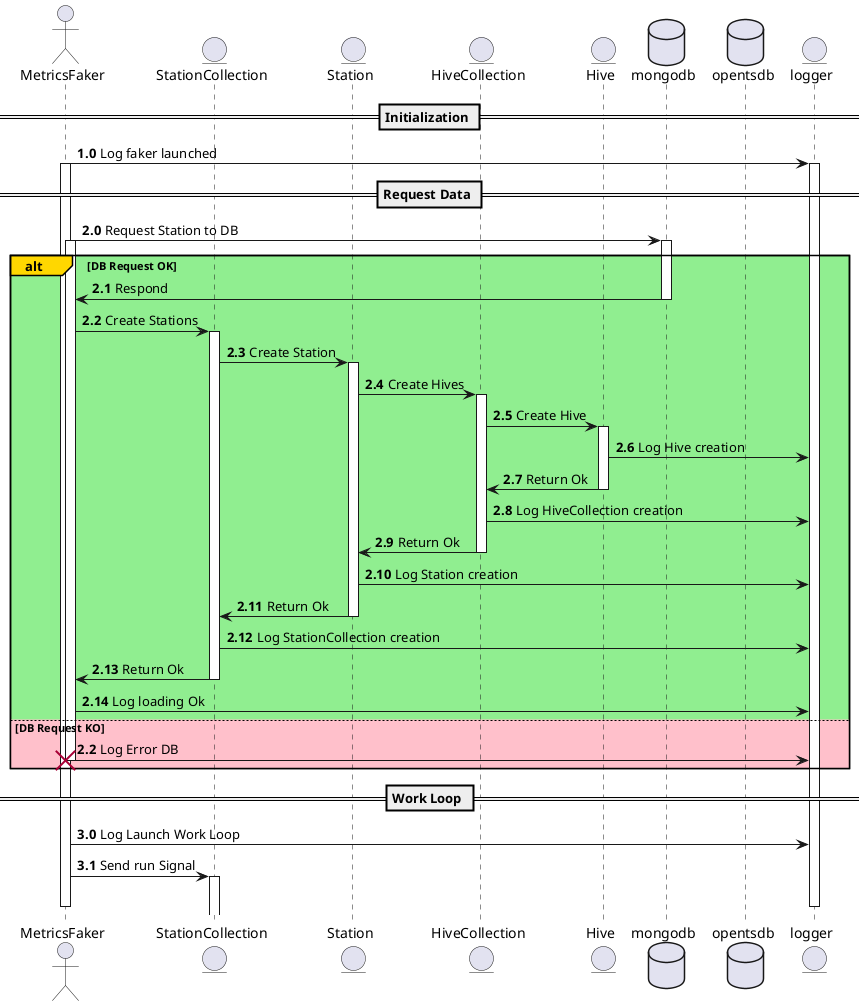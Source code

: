 @startuml
actor MetricsFaker as faker
entity StationCollection as sc
entity Station as s
entity HiveCollection as hc
entity Hive as h
database mongodb as mdb
database opentsdb as tsdb
entity logger as log

== Initialization ==
autonumber 1.0
faker -> log : Log faker launched
activate faker
activate log

== Request Data ==
autonumber 2.0
faker -> mdb : Request Station to DB
alt#Gold #LightGreen DB Request OK
    activate faker
    activate mdb
    mdb -> faker : Respond
    deactivate mdb
    faker -> sc : Create Stations
    activate sc
    sc -> s : Create Station
    activate s
    s -> hc : Create Hives
    activate hc
    hc -> h : Create Hive
    activate h
    h -> log : Log Hive creation
    h -> hc : Return Ok
    deactivate h
    hc -> log : Log HiveCollection creation
    hc -> s : Return Ok
    deactivate hc
    s -> log : Log Station creation
    s -> sc : Return Ok
    deactivate s
    sc -> log : Log StationCollection creation
    sc -> faker : Return Ok
    deactivate sc
    faker -> log : Log loading Ok
else #Pink DB Request KO
    autonumber 2.2
    faker -> log : Log Error DB
    destroy faker
end

== Work Loop ==
autonumber 3.0
faker -> log : Log Launch Work Loop
faker -> sc : Send run Signal
activate sc


deactivate faker
deactivate log

@enduml